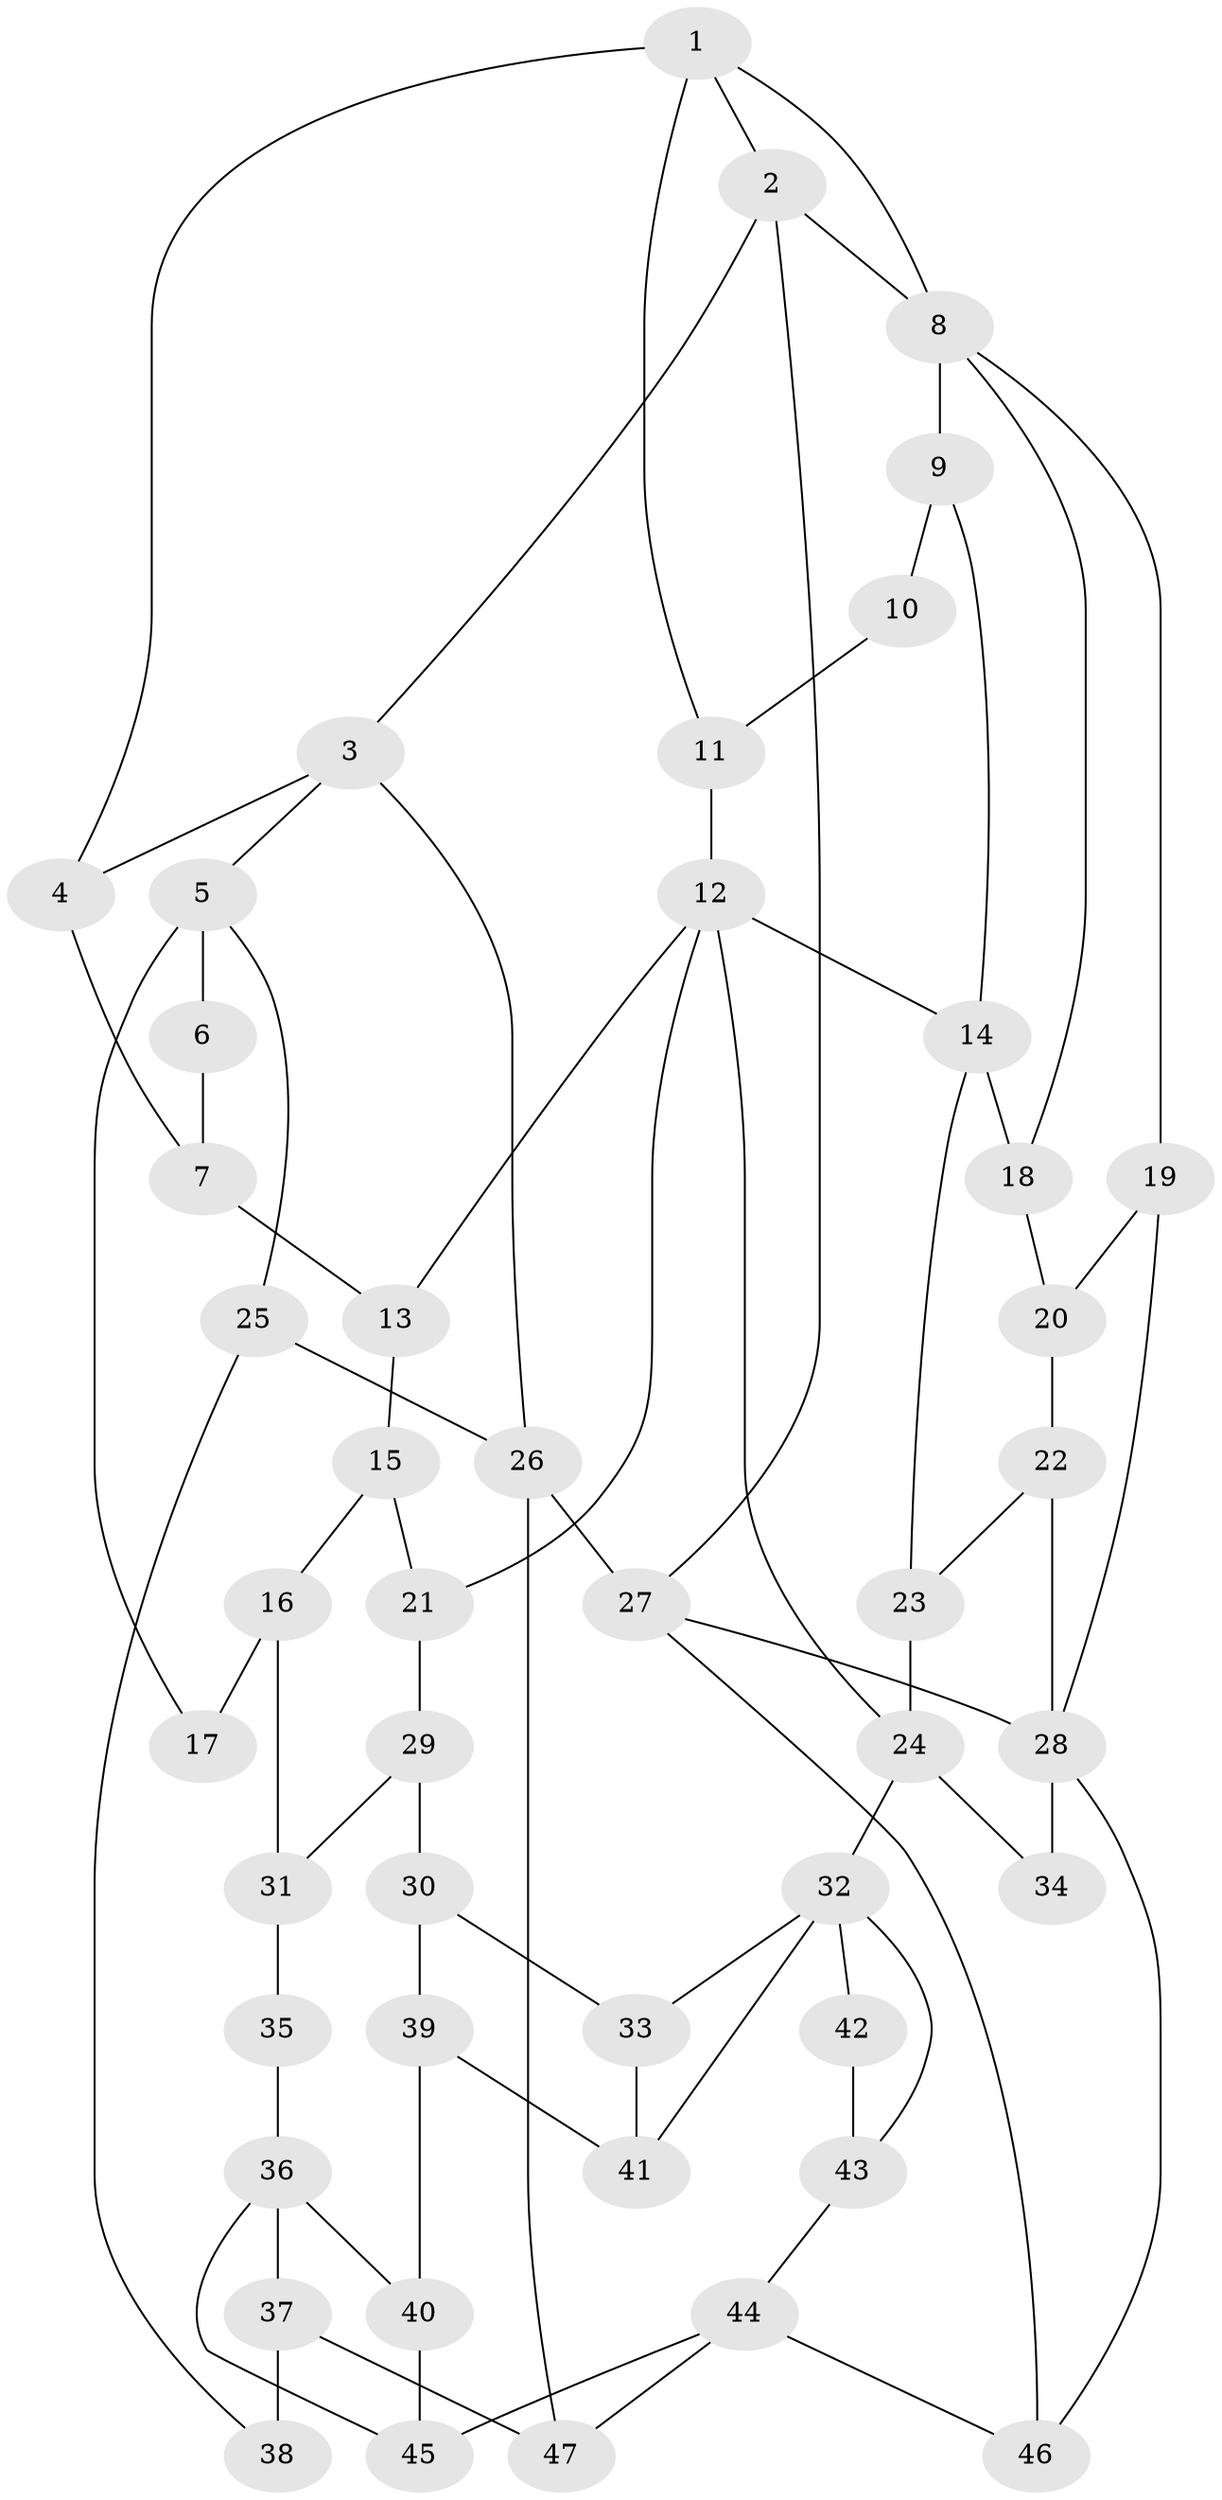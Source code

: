 // original degree distribution, {3: 0.02127659574468085, 6: 0.20212765957446807, 4: 0.22340425531914893, 5: 0.5531914893617021}
// Generated by graph-tools (version 1.1) at 2025/38/03/09/25 02:38:25]
// undirected, 47 vertices, 76 edges
graph export_dot {
graph [start="1"]
  node [color=gray90,style=filled];
  1;
  2;
  3;
  4;
  5;
  6;
  7;
  8;
  9;
  10;
  11;
  12;
  13;
  14;
  15;
  16;
  17;
  18;
  19;
  20;
  21;
  22;
  23;
  24;
  25;
  26;
  27;
  28;
  29;
  30;
  31;
  32;
  33;
  34;
  35;
  36;
  37;
  38;
  39;
  40;
  41;
  42;
  43;
  44;
  45;
  46;
  47;
  1 -- 2 [weight=1.0];
  1 -- 4 [weight=1.0];
  1 -- 8 [weight=1.0];
  1 -- 11 [weight=1.0];
  2 -- 3 [weight=1.0];
  2 -- 8 [weight=1.0];
  2 -- 27 [weight=1.0];
  3 -- 4 [weight=1.0];
  3 -- 5 [weight=1.0];
  3 -- 26 [weight=1.0];
  4 -- 7 [weight=1.0];
  5 -- 6 [weight=2.0];
  5 -- 17 [weight=2.0];
  5 -- 25 [weight=1.0];
  6 -- 7 [weight=1.0];
  7 -- 13 [weight=1.0];
  8 -- 9 [weight=2.0];
  8 -- 18 [weight=1.0];
  8 -- 19 [weight=1.0];
  9 -- 10 [weight=2.0];
  9 -- 14 [weight=2.0];
  10 -- 11 [weight=1.0];
  11 -- 12 [weight=1.0];
  12 -- 13 [weight=1.0];
  12 -- 14 [weight=1.0];
  12 -- 21 [weight=1.0];
  12 -- 24 [weight=2.0];
  13 -- 15 [weight=1.0];
  14 -- 18 [weight=1.0];
  14 -- 23 [weight=1.0];
  15 -- 16 [weight=1.0];
  15 -- 21 [weight=1.0];
  16 -- 17 [weight=1.0];
  16 -- 31 [weight=1.0];
  18 -- 20 [weight=1.0];
  19 -- 20 [weight=2.0];
  19 -- 28 [weight=1.0];
  20 -- 22 [weight=1.0];
  21 -- 29 [weight=1.0];
  22 -- 23 [weight=1.0];
  22 -- 28 [weight=1.0];
  23 -- 24 [weight=1.0];
  24 -- 32 [weight=2.0];
  24 -- 34 [weight=1.0];
  25 -- 26 [weight=1.0];
  25 -- 38 [weight=1.0];
  26 -- 27 [weight=1.0];
  26 -- 47 [weight=1.0];
  27 -- 28 [weight=1.0];
  27 -- 46 [weight=1.0];
  28 -- 34 [weight=2.0];
  28 -- 46 [weight=1.0];
  29 -- 30 [weight=4.0];
  29 -- 31 [weight=1.0];
  30 -- 33 [weight=1.0];
  30 -- 39 [weight=1.0];
  31 -- 35 [weight=1.0];
  32 -- 33 [weight=1.0];
  32 -- 41 [weight=1.0];
  32 -- 42 [weight=1.0];
  32 -- 43 [weight=1.0];
  33 -- 41 [weight=1.0];
  35 -- 36 [weight=2.0];
  36 -- 37 [weight=2.0];
  36 -- 40 [weight=1.0];
  36 -- 45 [weight=1.0];
  37 -- 38 [weight=2.0];
  37 -- 47 [weight=1.0];
  39 -- 40 [weight=1.0];
  39 -- 41 [weight=1.0];
  40 -- 45 [weight=1.0];
  42 -- 43 [weight=2.0];
  43 -- 44 [weight=2.0];
  44 -- 45 [weight=2.0];
  44 -- 46 [weight=1.0];
  44 -- 47 [weight=1.0];
}
